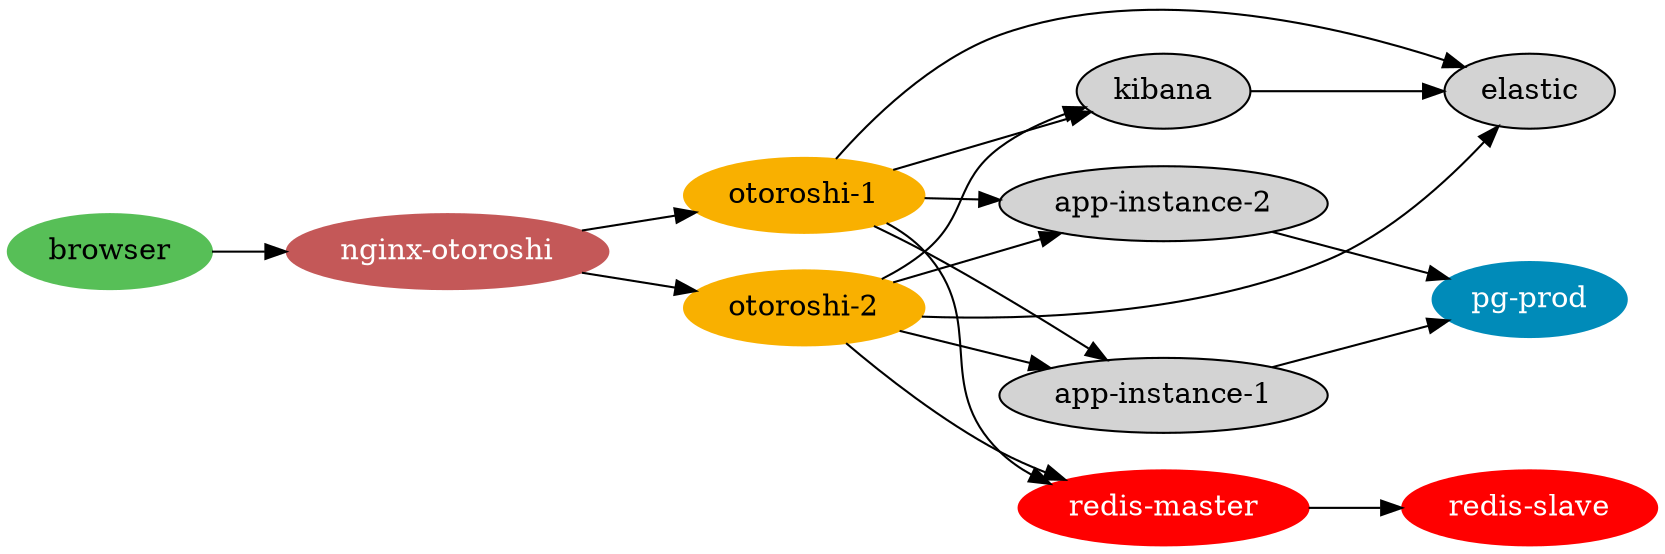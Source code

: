 digraph basicsetup {
  ratio = fill;
  node [style=filled];
  concentrate=true;
  rankdir="LR";

  "app-instance-1" -> "pg-prod"
  "app-instance-2" -> "pg-prod"

  "nginx-otoroshi" -> "otoroshi-1"
  "nginx-otoroshi" -> "otoroshi-2"

  "otoroshi-1" -> "elastic"
  "otoroshi-1" -> "kibana"
  "otoroshi-1" -> "app-instance-1"
  "otoroshi-1" -> "app-instance-2"
  "otoroshi-1" -> "kibana"

  "otoroshi-2" -> "elastic"
  "otoroshi-2" -> "kibana"
  "otoroshi-2" -> "app-instance-1"
  "otoroshi-2" -> "app-instance-2"
  "otoroshi-2" -> "kibana"

  "kibana" -> "elastic"

  "otoroshi-1" -> "redis-master"
  "otoroshi-2" -> "redis-master"
  "redis-master" -> "redis-slave"

  "browser" -> "nginx-otoroshi"

  "otoroshi-1"[color="#f9b000"];
  "otoroshi-2"[color="#f9b000"];

  "nginx-otoroshi"[color="#c45858", fontcolor="#ffffff"];
  "browser"[color="#57bf57"];
  "pg-prod"[color="#008bb9", fontcolor="#ffffff"];
  "redis-master"[color="#ff0000", fontcolor="#ffffff"];
  "redis-slave"[color="#ff0000", fontcolor="#ffffff"];
   
}
